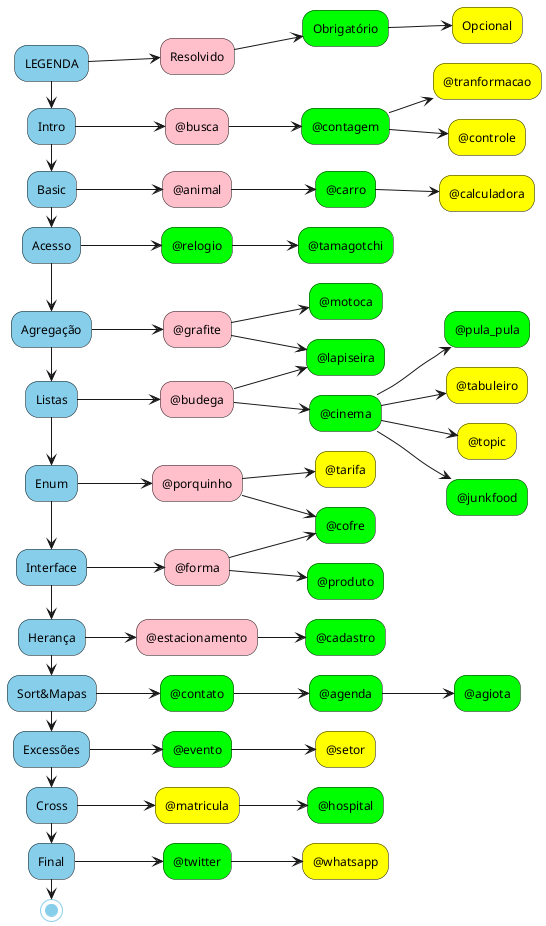 @startuml flow

skinparam defaulttextalignment center
left to right direction

"LEGENDA" #skyblue --> "Resolvido" #pink
                   --> "Obrigatório" #lime
                   --> "Opcional" #yellow

"LEGENDA" -> "Intro"
          -> "Basic"         #skyblue
          -> "Acesso"       #skyblue
          -> "Agregação"    #skyblue
          -> "Listas"       #skyblue
          -> "Enum"         #skyblue
          -> "Interface"    #skyblue
          -> "Herança"      #skyblue
          -> "Sort&Mapas"   #skyblue
          -> "Excessões"    #skyblue
          -> "Cross"        #skyblue
          -> "Final"        #skyblue
          -> (*)            #skyblue


"Intro" #skyblue  --> "@busca"          #pink
                  --> "@contagem"       #lime
                  --> "@tranformacao"   #yellow
"@contagem"       --> "@controle"       #yellow
"Basic"           --> "@animal"         #pink
                  --> "@carro"          #lime
                  --> "@calculadora"    #yellow
"Acesso"          --> "@relogio"        #lime
                  --> "@tamagotchi"     #lime
"Agregação"       --> "@grafite"        #pink
                  --> "@motoca"         #lime
"Listas"          --> "@budega"         #pink
                  --> "@cinema"         #lime
                  --> "@pula_pula"       #lime
"@cinema"         --> "@tabuleiro"      #yellow
"@grafite"        --> "@lapiseira"      #lime
"@budega"         --> "@lapiseira"      #lime
"@cinema"         --> "@topic"          #yellow
"@cinema"         --> "@junkfood"       #lime
"Enum"            --> "@porquinho"      #pink
                  --> "@tarifa"        #yellow
"@porquinho"      --> "@cofre"          #lime
"Sort&Mapas"      --> "@contato"        #lime
                  --> "@agenda"         #lime
                  --> "@agiota"         #lime
"Herança"         --> "@estacionamento" #pink
                  --> "@cadastro"       #lime
"Interface"       --> "@forma"         #pink
                  --> "@cofre"          #lime
"@forma"          --> "@produto"        #lime
"Excessões"       --> "@evento"    #lime
                  --> "@setor"    #yellow
"Cross"           --> "@matricula"      #yellow
                  --> "@hospital"       #lime
"Final"           --> "@twitter"        #lime
                  --> "@whatsapp"       #yellow


@enduml